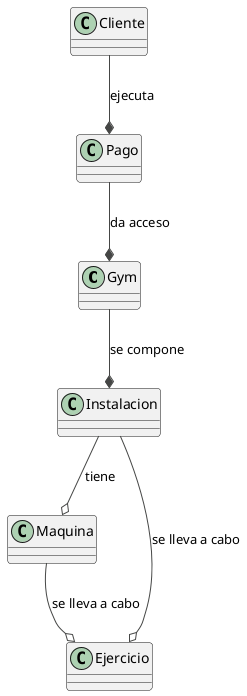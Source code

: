@startuml
!theme vibrant
class Gym
class Cliente
class Pago
class Instalacion
class Maquina
class Ejercicio 

Cliente --* Pago : "ejecuta"
Pago --* Gym : "da acceso"
Gym --* Instalacion : "se compone"


Instalacion --o Ejercicio : "se lleva a cabo"
Instalacion --o Maquina : "tiene"
Maquina --o Ejercicio : "se lleva a cabo"

@enduml